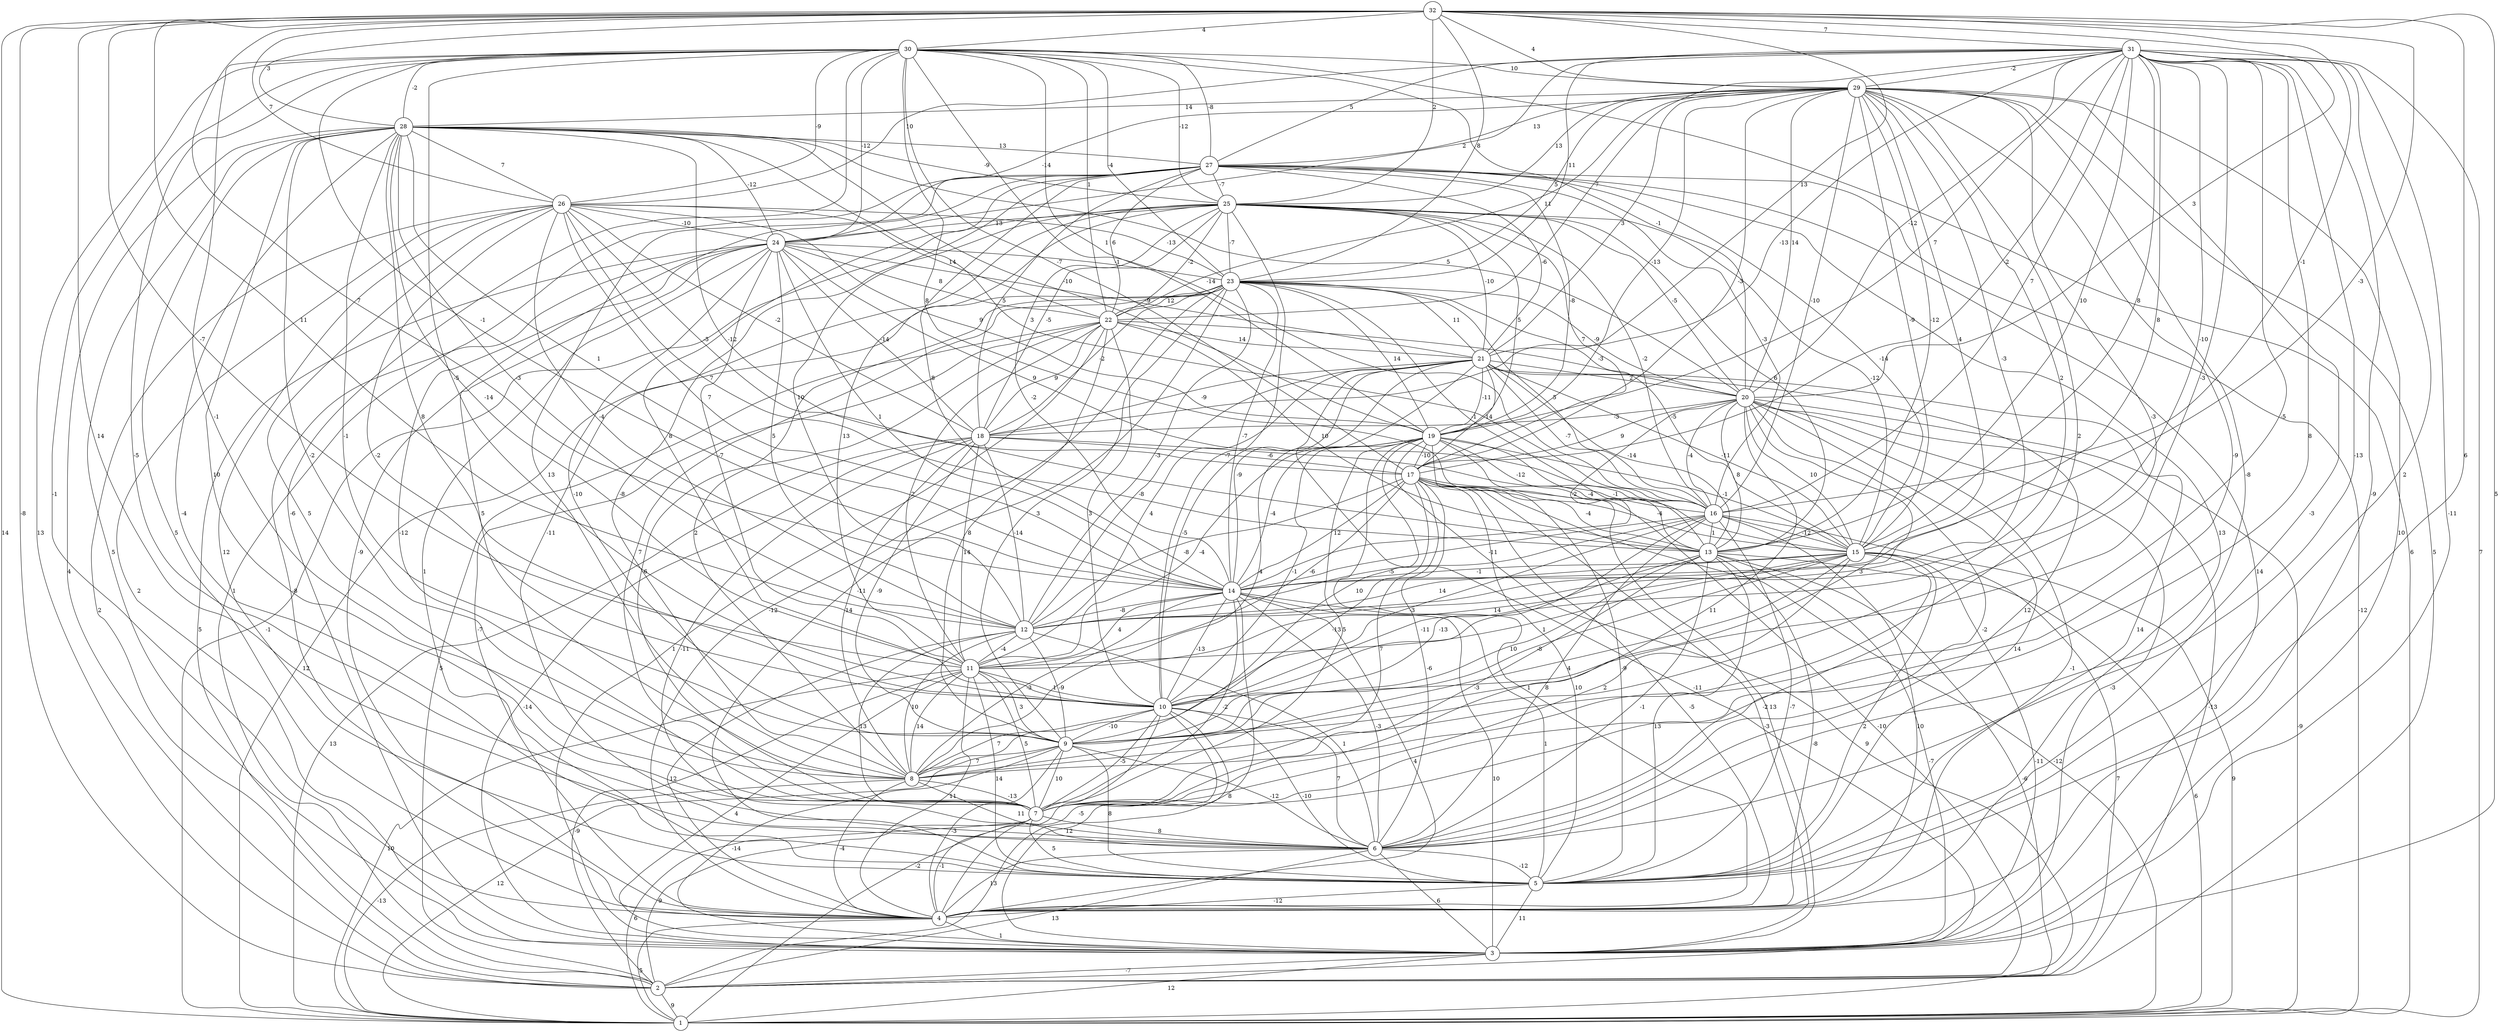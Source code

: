 graph { 
	 fontname="Helvetica,Arial,sans-serif" 
	 node [shape = circle]; 
	 32 -- 1 [label = "14"];
	 32 -- 2 [label = "-8"];
	 32 -- 3 [label = "5"];
	 32 -- 5 [label = "6"];
	 32 -- 6 [label = "14"];
	 32 -- 11 [label = "-7"];
	 32 -- 12 [label = "11"];
	 32 -- 14 [label = "7"];
	 32 -- 15 [label = "-3"];
	 32 -- 16 [label = "-1"];
	 32 -- 20 [label = "3"];
	 32 -- 21 [label = "13"];
	 32 -- 23 [label = "8"];
	 32 -- 25 [label = "2"];
	 32 -- 26 [label = "7"];
	 32 -- 28 [label = "3"];
	 32 -- 29 [label = "4"];
	 32 -- 30 [label = "4"];
	 32 -- 31 [label = "7"];
	 31 -- 1 [label = "7"];
	 31 -- 3 [label = "-11"];
	 31 -- 4 [label = "-9"];
	 31 -- 5 [label = "2"];
	 31 -- 6 [label = "-13"];
	 31 -- 7 [label = "8"];
	 31 -- 8 [label = "-5"];
	 31 -- 10 [label = "-3"];
	 31 -- 12 [label = "-10"];
	 31 -- 13 [label = "10"];
	 31 -- 14 [label = "8"];
	 31 -- 15 [label = "8"];
	 31 -- 16 [label = "7"];
	 31 -- 17 [label = "-2"];
	 31 -- 18 [label = "-13"];
	 31 -- 19 [label = "7"];
	 31 -- 20 [label = "-12"];
	 31 -- 22 [label = "7"];
	 31 -- 23 [label = "11"];
	 31 -- 24 [label = "2"];
	 31 -- 26 [label = "10"];
	 31 -- 27 [label = "5"];
	 31 -- 29 [label = "-2"];
	 30 -- 1 [label = "6"];
	 30 -- 2 [label = "13"];
	 30 -- 3 [label = "-6"];
	 30 -- 4 [label = "-1"];
	 30 -- 6 [label = "-5"];
	 30 -- 8 [label = "-1"];
	 30 -- 10 [label = "-5"];
	 30 -- 14 [label = "-1"];
	 30 -- 15 [label = "8"];
	 30 -- 16 [label = "-14"];
	 30 -- 17 [label = "-7"];
	 30 -- 19 [label = "1"];
	 30 -- 20 [label = "-1"];
	 30 -- 22 [label = "1"];
	 30 -- 23 [label = "-4"];
	 30 -- 24 [label = "-12"];
	 30 -- 25 [label = "-12"];
	 30 -- 26 [label = "-9"];
	 30 -- 27 [label = "-8"];
	 30 -- 28 [label = "-2"];
	 30 -- 29 [label = "10"];
	 29 -- 2 [label = "5"];
	 29 -- 3 [label = "10"];
	 29 -- 4 [label = "-3"];
	 29 -- 6 [label = "-8"];
	 29 -- 7 [label = "-9"];
	 29 -- 8 [label = "2"];
	 29 -- 9 [label = "-3"];
	 29 -- 11 [label = "2"];
	 29 -- 12 [label = "-3"];
	 29 -- 13 [label = "-12"];
	 29 -- 14 [label = "4"];
	 29 -- 15 [label = "-9"];
	 29 -- 16 [label = "-10"];
	 29 -- 17 [label = "-3"];
	 29 -- 19 [label = "-13"];
	 29 -- 20 [label = "14"];
	 29 -- 21 [label = "3"];
	 29 -- 22 [label = "11"];
	 29 -- 23 [label = "5"];
	 29 -- 24 [label = "-14"];
	 29 -- 25 [label = "13"];
	 29 -- 27 [label = "13"];
	 29 -- 28 [label = "14"];
	 28 -- 2 [label = "4"];
	 28 -- 3 [label = "5"];
	 28 -- 4 [label = "5"];
	 28 -- 5 [label = "-4"];
	 28 -- 7 [label = "10"];
	 28 -- 8 [label = "-2"];
	 28 -- 9 [label = "-1"];
	 28 -- 10 [label = "8"];
	 28 -- 11 [label = "-14"];
	 28 -- 12 [label = "-3"];
	 28 -- 13 [label = "-12"];
	 28 -- 14 [label = "1"];
	 28 -- 16 [label = "3"];
	 28 -- 19 [label = "-10"];
	 28 -- 20 [label = "5"];
	 28 -- 24 [label = "-12"];
	 28 -- 25 [label = "-9"];
	 28 -- 26 [label = "7"];
	 28 -- 27 [label = "13"];
	 27 -- 1 [label = "-12"];
	 27 -- 2 [label = "1"];
	 27 -- 3 [label = "14"];
	 27 -- 4 [label = "-9"];
	 27 -- 5 [label = "13"];
	 27 -- 8 [label = "13"];
	 27 -- 10 [label = "8"];
	 27 -- 12 [label = "10"];
	 27 -- 14 [label = "8"];
	 27 -- 15 [label = "-14"];
	 27 -- 16 [label = "-3"];
	 27 -- 18 [label = "5"];
	 27 -- 19 [label = "-8"];
	 27 -- 21 [label = "-6"];
	 27 -- 22 [label = "6"];
	 27 -- 25 [label = "-7"];
	 26 -- 2 [label = "2"];
	 26 -- 3 [label = "2"];
	 26 -- 5 [label = "12"];
	 26 -- 7 [label = "5"];
	 26 -- 10 [label = "-2"];
	 26 -- 12 [label = "-4"];
	 26 -- 13 [label = "7"];
	 26 -- 14 [label = "7"];
	 26 -- 17 [label = "-5"];
	 26 -- 18 [label = "-2"];
	 26 -- 19 [label = "9"];
	 26 -- 22 [label = "14"];
	 26 -- 23 [label = "-13"];
	 26 -- 24 [label = "-10"];
	 25 -- 1 [label = "-1"];
	 25 -- 6 [label = "-11"];
	 25 -- 8 [label = "-8"];
	 25 -- 10 [label = "-7"];
	 25 -- 11 [label = "13"];
	 25 -- 13 [label = "6"];
	 25 -- 14 [label = "-2"];
	 25 -- 15 [label = "-12"];
	 25 -- 16 [label = "-2"];
	 25 -- 17 [label = "7"];
	 25 -- 18 [label = "-5"];
	 25 -- 19 [label = "5"];
	 25 -- 20 [label = "-5"];
	 25 -- 21 [label = "-10"];
	 25 -- 22 [label = "-2"];
	 25 -- 23 [label = "-7"];
	 25 -- 24 [label = "13"];
	 24 -- 2 [label = "5"];
	 24 -- 4 [label = "-8"];
	 24 -- 5 [label = "1"];
	 24 -- 7 [label = "-12"];
	 24 -- 8 [label = "5"];
	 24 -- 9 [label = "-10"];
	 24 -- 11 [label = "-7"];
	 24 -- 12 [label = "5"];
	 24 -- 14 [label = "1"];
	 24 -- 16 [label = "9"];
	 24 -- 18 [label = "-14"];
	 24 -- 21 [label = "-9"];
	 24 -- 22 [label = "8"];
	 24 -- 23 [label = "-1"];
	 23 -- 1 [label = "12"];
	 23 -- 4 [label = "-12"];
	 23 -- 5 [label = "-11"];
	 23 -- 7 [label = "7"];
	 23 -- 8 [label = "2"];
	 23 -- 9 [label = "3"];
	 23 -- 12 [label = "-3"];
	 23 -- 13 [label = "-1"];
	 23 -- 14 [label = "-7"];
	 23 -- 15 [label = "-5"];
	 23 -- 16 [label = "5"];
	 23 -- 18 [label = "-2"];
	 23 -- 19 [label = "14"];
	 23 -- 20 [label = "-9"];
	 23 -- 21 [label = "11"];
	 23 -- 22 [label = "12"];
	 22 -- 2 [label = "5"];
	 22 -- 3 [label = "1"];
	 22 -- 4 [label = "-7"];
	 22 -- 7 [label = "-6"];
	 22 -- 9 [label = "8"];
	 22 -- 10 [label = "3"];
	 22 -- 11 [label = "2"];
	 22 -- 13 [label = "10"];
	 22 -- 18 [label = "9"];
	 22 -- 20 [label = "-3"];
	 22 -- 21 [label = "14"];
	 21 -- 2 [label = "-11"];
	 21 -- 5 [label = "14"];
	 21 -- 6 [label = "12"];
	 21 -- 8 [label = "4"];
	 21 -- 10 [label = "-5"];
	 21 -- 11 [label = "4"];
	 21 -- 12 [label = "-8"];
	 21 -- 13 [label = "-14"];
	 21 -- 14 [label = "-9"];
	 21 -- 15 [label = "-11"];
	 21 -- 16 [label = "-7"];
	 21 -- 17 [label = "14"];
	 21 -- 18 [label = "-9"];
	 21 -- 19 [label = "-11"];
	 21 -- 20 [label = "2"];
	 20 -- 1 [label = "-9"];
	 20 -- 2 [label = "-13"];
	 20 -- 3 [label = "-3"];
	 20 -- 4 [label = "-1"];
	 20 -- 5 [label = "14"];
	 20 -- 6 [label = "-2"];
	 20 -- 7 [label = "11"];
	 20 -- 9 [label = "3"];
	 20 -- 13 [label = "8"];
	 20 -- 14 [label = "-2"];
	 20 -- 15 [label = "10"];
	 20 -- 16 [label = "-4"];
	 20 -- 17 [label = "9"];
	 20 -- 18 [label = "-3"];
	 19 -- 1 [label = "9"];
	 19 -- 2 [label = "-10"];
	 19 -- 3 [label = "13"];
	 19 -- 4 [label = "1"];
	 19 -- 5 [label = "-9"];
	 19 -- 7 [label = "5"];
	 19 -- 9 [label = "10"];
	 19 -- 10 [label = "-1"];
	 19 -- 11 [label = "-4"];
	 19 -- 13 [label = "-4"];
	 19 -- 14 [label = "-4"];
	 19 -- 15 [label = "-1"];
	 19 -- 17 [label = "-10"];
	 18 -- 1 [label = "13"];
	 18 -- 3 [label = "-14"];
	 18 -- 6 [label = "-11"];
	 18 -- 8 [label = "14"];
	 18 -- 9 [label = "-9"];
	 18 -- 11 [label = "14"];
	 18 -- 12 [label = "-14"];
	 18 -- 16 [label = "-12"];
	 18 -- 17 [label = "-6"];
	 17 -- 1 [label = "-12"];
	 17 -- 3 [label = "-3"];
	 17 -- 4 [label = "-5"];
	 17 -- 5 [label = "10"];
	 17 -- 6 [label = "-6"];
	 17 -- 7 [label = "7"];
	 17 -- 8 [label = "-13"];
	 17 -- 11 [label = "-6"];
	 17 -- 12 [label = "-8"];
	 17 -- 13 [label = "-4"];
	 17 -- 14 [label = "12"];
	 17 -- 15 [label = "-4"];
	 17 -- 16 [label = "-1"];
	 16 -- 1 [label = "9"];
	 16 -- 4 [label = "10"];
	 16 -- 5 [label = "-7"];
	 16 -- 6 [label = "8"];
	 16 -- 9 [label = "-13"];
	 16 -- 10 [label = "-3"];
	 16 -- 12 [label = "-5"];
	 16 -- 13 [label = "1"];
	 16 -- 14 [label = "-11"];
	 16 -- 15 [label = "-12"];
	 15 -- 2 [label = "7"];
	 15 -- 3 [label = "-11"];
	 15 -- 5 [label = "2"];
	 15 -- 6 [label = "-2"];
	 15 -- 7 [label = "2"];
	 15 -- 8 [label = "4"];
	 15 -- 9 [label = "-8"];
	 15 -- 10 [label = "1"];
	 15 -- 11 [label = "14"];
	 15 -- 12 [label = "14"];
	 15 -- 14 [label = "-1"];
	 14 -- 2 [label = "8"];
	 14 -- 3 [label = "10"];
	 14 -- 4 [label = "4"];
	 14 -- 5 [label = "1"];
	 14 -- 6 [label = "-3"];
	 14 -- 7 [label = "-2"];
	 14 -- 8 [label = "-3"];
	 14 -- 10 [label = "-13"];
	 14 -- 11 [label = "4"];
	 14 -- 12 [label = "-8"];
	 13 -- 1 [label = "6"];
	 13 -- 2 [label = "-6"];
	 13 -- 3 [label = "-7"];
	 13 -- 4 [label = "-8"];
	 13 -- 5 [label = "13"];
	 13 -- 6 [label = "-1"];
	 13 -- 7 [label = "-3"];
	 13 -- 9 [label = "10"];
	 13 -- 10 [label = "-11"];
	 12 -- 4 [label = "12"];
	 12 -- 6 [label = "1"];
	 12 -- 7 [label = "13"];
	 12 -- 8 [label = "10"];
	 12 -- 9 [label = "-9"];
	 12 -- 11 [label = "-4"];
	 11 -- 1 [label = "10"];
	 11 -- 2 [label = "-9"];
	 11 -- 3 [label = "4"];
	 11 -- 4 [label = "11"];
	 11 -- 5 [label = "14"];
	 11 -- 7 [label = "5"];
	 11 -- 8 [label = "14"];
	 11 -- 9 [label = "3"];
	 11 -- 10 [label = "1"];
	 10 -- 1 [label = "-2"];
	 10 -- 3 [label = "12"];
	 10 -- 4 [label = "-5"];
	 10 -- 5 [label = "-10"];
	 10 -- 6 [label = "7"];
	 10 -- 7 [label = "-5"];
	 10 -- 8 [label = "7"];
	 10 -- 9 [label = "-10"];
	 9 -- 1 [label = "12"];
	 9 -- 3 [label = "-14"];
	 9 -- 4 [label = "-3"];
	 9 -- 5 [label = "8"];
	 9 -- 6 [label = "-12"];
	 9 -- 7 [label = "10"];
	 9 -- 8 [label = "7"];
	 8 -- 1 [label = "-13"];
	 8 -- 4 [label = "-4"];
	 8 -- 6 [label = "11"];
	 8 -- 7 [label = "-13"];
	 7 -- 1 [label = "6"];
	 7 -- 2 [label = "9"];
	 7 -- 4 [label = "-1"];
	 7 -- 5 [label = "5"];
	 7 -- 6 [label = "8"];
	 6 -- 2 [label = "13"];
	 6 -- 3 [label = "6"];
	 6 -- 4 [label = "13"];
	 6 -- 5 [label = "-12"];
	 5 -- 3 [label = "11"];
	 5 -- 4 [label = "-12"];
	 4 -- 1 [label = "5"];
	 4 -- 3 [label = "1"];
	 3 -- 1 [label = "12"];
	 3 -- 2 [label = "-7"];
	 2 -- 1 [label = "9"];
	 1;
	 2;
	 3;
	 4;
	 5;
	 6;
	 7;
	 8;
	 9;
	 10;
	 11;
	 12;
	 13;
	 14;
	 15;
	 16;
	 17;
	 18;
	 19;
	 20;
	 21;
	 22;
	 23;
	 24;
	 25;
	 26;
	 27;
	 28;
	 29;
	 30;
	 31;
	 32;
}
